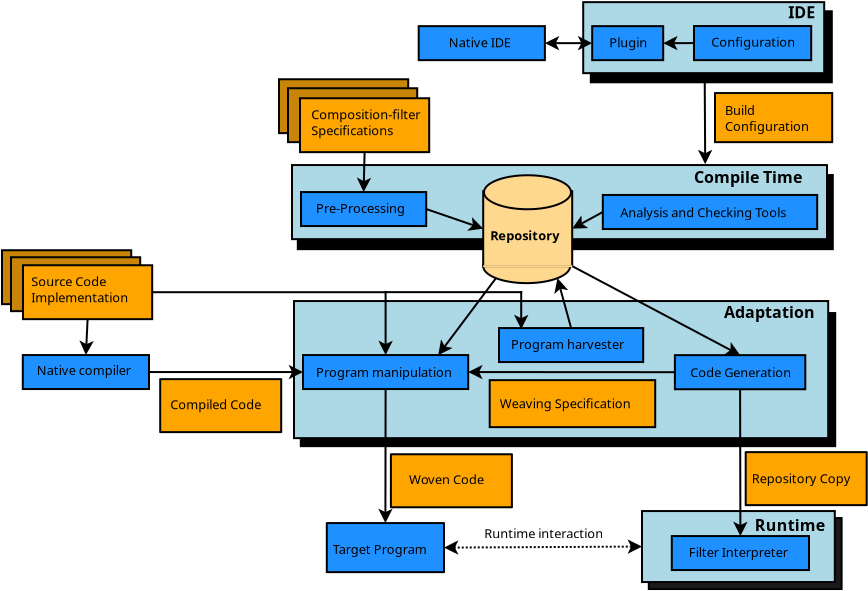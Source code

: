 <?xml version="1.0" encoding="UTF-8"?>
<dia:diagram xmlns:dia="http://www.lysator.liu.se/~alla/dia/">
  <dia:layer name="Background" visible="true">
    <dia:object type="Standard - Box" version="0" id="O0">
      <dia:attribute name="obj_pos">
        <dia:point val="25.85,22.35"/>
      </dia:attribute>
      <dia:attribute name="obj_bb">
        <dia:rectangle val="25.8,22.3;26.8,23.3"/>
      </dia:attribute>
      <dia:attribute name="elem_corner">
        <dia:point val="25.85,22.35"/>
      </dia:attribute>
      <dia:attribute name="elem_width">
        <dia:real val="0.9"/>
      </dia:attribute>
      <dia:attribute name="elem_height">
        <dia:real val="0.9"/>
      </dia:attribute>
      <dia:attribute name="show_background">
        <dia:boolean val="true"/>
      </dia:attribute>
    </dia:object>
    <dia:object type="Standard - Box" version="0" id="O1">
      <dia:attribute name="obj_pos">
        <dia:point val="29.75,21.05"/>
      </dia:attribute>
      <dia:attribute name="obj_bb">
        <dia:rectangle val="29.7,21;30.5,21.8"/>
      </dia:attribute>
      <dia:attribute name="elem_corner">
        <dia:point val="29.75,21.05"/>
      </dia:attribute>
      <dia:attribute name="elem_width">
        <dia:real val="0.7"/>
      </dia:attribute>
      <dia:attribute name="elem_height">
        <dia:real val="0.7"/>
      </dia:attribute>
      <dia:attribute name="show_background">
        <dia:boolean val="true"/>
      </dia:attribute>
    </dia:object>
    <dia:object type="Standard - Box" version="0" id="O2">
      <dia:attribute name="obj_pos">
        <dia:point val="33.93,5.157"/>
      </dia:attribute>
      <dia:attribute name="obj_bb">
        <dia:rectangle val="33.88,5.107;46.03,8.758"/>
      </dia:attribute>
      <dia:attribute name="elem_corner">
        <dia:point val="33.93,5.157"/>
      </dia:attribute>
      <dia:attribute name="elem_width">
        <dia:real val="12.05"/>
      </dia:attribute>
      <dia:attribute name="elem_height">
        <dia:real val="3.55"/>
      </dia:attribute>
      <dia:attribute name="inner_color">
        <dia:color val="#000000"/>
      </dia:attribute>
      <dia:attribute name="show_background">
        <dia:boolean val="true"/>
      </dia:attribute>
    </dia:object>
    <dia:object type="Standard - Box" version="0" id="O3">
      <dia:attribute name="obj_pos">
        <dia:point val="36.83,30.495"/>
      </dia:attribute>
      <dia:attribute name="obj_bb">
        <dia:rectangle val="36.78,30.445;46.52,34.095"/>
      </dia:attribute>
      <dia:attribute name="elem_corner">
        <dia:point val="36.83,30.495"/>
      </dia:attribute>
      <dia:attribute name="elem_width">
        <dia:real val="9.64"/>
      </dia:attribute>
      <dia:attribute name="elem_height">
        <dia:real val="3.55"/>
      </dia:attribute>
      <dia:attribute name="inner_color">
        <dia:color val="#1a1a1a"/>
      </dia:attribute>
      <dia:attribute name="show_background">
        <dia:boolean val="true"/>
      </dia:attribute>
    </dia:object>
    <dia:object type="Standard - Box" version="0" id="O4">
      <dia:attribute name="obj_pos">
        <dia:point val="19.43,20.245"/>
      </dia:attribute>
      <dia:attribute name="obj_bb">
        <dia:rectangle val="19.38,20.195;46.2,26.95"/>
      </dia:attribute>
      <dia:attribute name="elem_corner">
        <dia:point val="19.43,20.245"/>
      </dia:attribute>
      <dia:attribute name="elem_width">
        <dia:real val="26.72"/>
      </dia:attribute>
      <dia:attribute name="elem_height">
        <dia:real val="6.655"/>
      </dia:attribute>
      <dia:attribute name="inner_color">
        <dia:color val="#000000"/>
      </dia:attribute>
      <dia:attribute name="show_background">
        <dia:boolean val="true"/>
      </dia:attribute>
    </dia:object>
    <dia:object type="Standard - Box" version="0" id="O5">
      <dia:attribute name="obj_pos">
        <dia:point val="19.28,13.345"/>
      </dia:attribute>
      <dia:attribute name="obj_bb">
        <dia:rectangle val="19.23,13.295;46.08,17.1"/>
      </dia:attribute>
      <dia:attribute name="elem_corner">
        <dia:point val="19.28,13.345"/>
      </dia:attribute>
      <dia:attribute name="elem_width">
        <dia:real val="26.75"/>
      </dia:attribute>
      <dia:attribute name="elem_height">
        <dia:real val="3.705"/>
      </dia:attribute>
      <dia:attribute name="inner_color">
        <dia:color val="#000000"/>
      </dia:attribute>
      <dia:attribute name="show_background">
        <dia:boolean val="true"/>
      </dia:attribute>
    </dia:object>
    <dia:object type="Standard - Box" version="0" id="O6">
      <dia:attribute name="obj_pos">
        <dia:point val="19.09,19.645"/>
      </dia:attribute>
      <dia:attribute name="obj_bb">
        <dia:rectangle val="19.04,19.595;45.85,26.55"/>
      </dia:attribute>
      <dia:attribute name="elem_corner">
        <dia:point val="19.09,19.645"/>
      </dia:attribute>
      <dia:attribute name="elem_width">
        <dia:real val="26.71"/>
      </dia:attribute>
      <dia:attribute name="elem_height">
        <dia:real val="6.855"/>
      </dia:attribute>
      <dia:attribute name="inner_color">
        <dia:color val="#add8e6"/>
      </dia:attribute>
      <dia:attribute name="show_background">
        <dia:boolean val="true"/>
      </dia:attribute>
    </dia:object>
    <dia:object type="Standard - Box" version="0" id="O7">
      <dia:attribute name="obj_pos">
        <dia:point val="18.34,8.555"/>
      </dia:attribute>
      <dia:attribute name="obj_bb">
        <dia:rectangle val="18.29,8.505;24.85,11.3"/>
      </dia:attribute>
      <dia:attribute name="elem_corner">
        <dia:point val="18.34,8.555"/>
      </dia:attribute>
      <dia:attribute name="elem_width">
        <dia:real val="6.46"/>
      </dia:attribute>
      <dia:attribute name="elem_height">
        <dia:real val="2.695"/>
      </dia:attribute>
      <dia:attribute name="inner_color">
        <dia:color val="#c98507"/>
      </dia:attribute>
      <dia:attribute name="show_background">
        <dia:boolean val="true"/>
      </dia:attribute>
    </dia:object>
    <dia:object type="Standard - Box" version="0" id="O8">
      <dia:attribute name="obj_pos">
        <dia:point val="18.79,9.005"/>
      </dia:attribute>
      <dia:attribute name="obj_bb">
        <dia:rectangle val="18.74,8.955;25.3,11.75"/>
      </dia:attribute>
      <dia:attribute name="elem_corner">
        <dia:point val="18.79,9.005"/>
      </dia:attribute>
      <dia:attribute name="elem_width">
        <dia:real val="6.46"/>
      </dia:attribute>
      <dia:attribute name="elem_height">
        <dia:real val="2.695"/>
      </dia:attribute>
      <dia:attribute name="inner_color">
        <dia:color val="#c98507"/>
      </dia:attribute>
      <dia:attribute name="show_background">
        <dia:boolean val="true"/>
      </dia:attribute>
    </dia:object>
    <dia:object type="Standard - Box" version="0" id="O9">
      <dia:attribute name="obj_pos">
        <dia:point val="19.39,9.505"/>
      </dia:attribute>
      <dia:attribute name="obj_bb">
        <dia:rectangle val="19.34,9.455;25.9,12.25"/>
      </dia:attribute>
      <dia:attribute name="elem_corner">
        <dia:point val="19.39,9.505"/>
      </dia:attribute>
      <dia:attribute name="elem_width">
        <dia:real val="6.46"/>
      </dia:attribute>
      <dia:attribute name="elem_height">
        <dia:real val="2.695"/>
      </dia:attribute>
      <dia:attribute name="inner_color">
        <dia:color val="#ffa500"/>
      </dia:attribute>
      <dia:attribute name="show_background">
        <dia:boolean val="true"/>
      </dia:attribute>
    </dia:object>
    <dia:object type="Standard - Text" version="1" id="O10">
      <dia:attribute name="obj_pos">
        <dia:point val="19.95,10.55"/>
      </dia:attribute>
      <dia:attribute name="obj_bb">
        <dia:rectangle val="19.95,9.85;25.65,11.6"/>
      </dia:attribute>
      <dia:attribute name="text">
        <dia:composite type="text">
          <dia:attribute name="string">
            <dia:string>#Composition-filter
Specifications#</dia:string>
          </dia:attribute>
          <dia:attribute name="font">
            <dia:font family="sans" style="0" name="Helvetica"/>
          </dia:attribute>
          <dia:attribute name="height">
            <dia:real val="0.8"/>
          </dia:attribute>
          <dia:attribute name="pos">
            <dia:point val="19.95,10.55"/>
          </dia:attribute>
          <dia:attribute name="color">
            <dia:color val="#000000"/>
          </dia:attribute>
          <dia:attribute name="alignment">
            <dia:enum val="0"/>
          </dia:attribute>
        </dia:composite>
      </dia:attribute>
      <dia:attribute name="valign">
        <dia:enum val="3"/>
      </dia:attribute>
    </dia:object>
    <dia:object type="Standard - Box" version="0" id="O11">
      <dia:attribute name="obj_pos">
        <dia:point val="4.49,17.105"/>
      </dia:attribute>
      <dia:attribute name="obj_bb">
        <dia:rectangle val="4.44,17.055;11,19.85"/>
      </dia:attribute>
      <dia:attribute name="elem_corner">
        <dia:point val="4.49,17.105"/>
      </dia:attribute>
      <dia:attribute name="elem_width">
        <dia:real val="6.46"/>
      </dia:attribute>
      <dia:attribute name="elem_height">
        <dia:real val="2.695"/>
      </dia:attribute>
      <dia:attribute name="inner_color">
        <dia:color val="#c98507"/>
      </dia:attribute>
      <dia:attribute name="show_background">
        <dia:boolean val="true"/>
      </dia:attribute>
    </dia:object>
    <dia:object type="Standard - Box" version="0" id="O12">
      <dia:attribute name="obj_pos">
        <dia:point val="4.94,17.455"/>
      </dia:attribute>
      <dia:attribute name="obj_bb">
        <dia:rectangle val="4.89,17.405;11.45,20.2"/>
      </dia:attribute>
      <dia:attribute name="elem_corner">
        <dia:point val="4.94,17.455"/>
      </dia:attribute>
      <dia:attribute name="elem_width">
        <dia:real val="6.46"/>
      </dia:attribute>
      <dia:attribute name="elem_height">
        <dia:real val="2.695"/>
      </dia:attribute>
      <dia:attribute name="inner_color">
        <dia:color val="#c98507"/>
      </dia:attribute>
      <dia:attribute name="show_background">
        <dia:boolean val="true"/>
      </dia:attribute>
    </dia:object>
    <dia:object type="Standard - Box" version="0" id="O13">
      <dia:attribute name="obj_pos">
        <dia:point val="5.54,17.855"/>
      </dia:attribute>
      <dia:attribute name="obj_bb">
        <dia:rectangle val="5.49,17.805;12.05,20.6"/>
      </dia:attribute>
      <dia:attribute name="elem_corner">
        <dia:point val="5.54,17.855"/>
      </dia:attribute>
      <dia:attribute name="elem_width">
        <dia:real val="6.46"/>
      </dia:attribute>
      <dia:attribute name="elem_height">
        <dia:real val="2.695"/>
      </dia:attribute>
      <dia:attribute name="inner_color">
        <dia:color val="#ffa500"/>
      </dia:attribute>
      <dia:attribute name="show_background">
        <dia:boolean val="true"/>
      </dia:attribute>
    </dia:object>
    <dia:object type="Standard - Text" version="1" id="O14">
      <dia:attribute name="obj_pos">
        <dia:point val="5.95,18.9"/>
      </dia:attribute>
      <dia:attribute name="obj_bb">
        <dia:rectangle val="5.95,18.2;10.9,19.95"/>
      </dia:attribute>
      <dia:attribute name="text">
        <dia:composite type="text">
          <dia:attribute name="string">
            <dia:string>#Source Code
Implementation#</dia:string>
          </dia:attribute>
          <dia:attribute name="font">
            <dia:font family="sans" style="0" name="Helvetica"/>
          </dia:attribute>
          <dia:attribute name="height">
            <dia:real val="0.8"/>
          </dia:attribute>
          <dia:attribute name="pos">
            <dia:point val="5.95,18.9"/>
          </dia:attribute>
          <dia:attribute name="color">
            <dia:color val="#000000"/>
          </dia:attribute>
          <dia:attribute name="alignment">
            <dia:enum val="0"/>
          </dia:attribute>
        </dia:composite>
      </dia:attribute>
      <dia:attribute name="valign">
        <dia:enum val="3"/>
      </dia:attribute>
    </dia:object>
    <dia:object type="Standard - Box" version="0" id="O15">
      <dia:attribute name="obj_pos">
        <dia:point val="33.55,4.7"/>
      </dia:attribute>
      <dia:attribute name="obj_bb">
        <dia:rectangle val="33.5,4.65;45.65,8.3"/>
      </dia:attribute>
      <dia:attribute name="elem_corner">
        <dia:point val="33.55,4.7"/>
      </dia:attribute>
      <dia:attribute name="elem_width">
        <dia:real val="12.05"/>
      </dia:attribute>
      <dia:attribute name="elem_height">
        <dia:real val="3.55"/>
      </dia:attribute>
      <dia:attribute name="inner_color">
        <dia:color val="#add8e6"/>
      </dia:attribute>
      <dia:attribute name="show_background">
        <dia:boolean val="true"/>
      </dia:attribute>
    </dia:object>
    <dia:object type="Standard - Text" version="1" id="O16">
      <dia:attribute name="obj_pos">
        <dia:point val="43.8,5.5"/>
      </dia:attribute>
      <dia:attribute name="obj_bb">
        <dia:rectangle val="43.8,4.6;45.4,5.8"/>
      </dia:attribute>
      <dia:attribute name="text">
        <dia:composite type="text">
          <dia:attribute name="string">
            <dia:string>#IDE#</dia:string>
          </dia:attribute>
          <dia:attribute name="font">
            <dia:font family="sans" style="80" name="Helvetica-Bold"/>
          </dia:attribute>
          <dia:attribute name="height">
            <dia:real val="1"/>
          </dia:attribute>
          <dia:attribute name="pos">
            <dia:point val="43.8,5.5"/>
          </dia:attribute>
          <dia:attribute name="color">
            <dia:color val="#000000"/>
          </dia:attribute>
          <dia:attribute name="alignment">
            <dia:enum val="0"/>
          </dia:attribute>
        </dia:composite>
      </dia:attribute>
      <dia:attribute name="valign">
        <dia:enum val="3"/>
      </dia:attribute>
    </dia:object>
    <dia:object type="Standard - Box" version="0" id="O17">
      <dia:attribute name="obj_pos">
        <dia:point val="34,5.9"/>
      </dia:attribute>
      <dia:attribute name="obj_bb">
        <dia:rectangle val="33.95,5.85;37.6,7.65"/>
      </dia:attribute>
      <dia:attribute name="elem_corner">
        <dia:point val="34,5.9"/>
      </dia:attribute>
      <dia:attribute name="elem_width">
        <dia:real val="3.55"/>
      </dia:attribute>
      <dia:attribute name="elem_height">
        <dia:real val="1.7"/>
      </dia:attribute>
      <dia:attribute name="inner_color">
        <dia:color val="#1e90ff"/>
      </dia:attribute>
      <dia:attribute name="show_background">
        <dia:boolean val="true"/>
      </dia:attribute>
    </dia:object>
    <dia:object type="Standard - Text" version="1" id="O18">
      <dia:attribute name="obj_pos">
        <dia:point val="34.85,6.95"/>
      </dia:attribute>
      <dia:attribute name="obj_bb">
        <dia:rectangle val="34.85,6.25;36.85,7.2"/>
      </dia:attribute>
      <dia:attribute name="text">
        <dia:composite type="text">
          <dia:attribute name="string">
            <dia:string>#Plugin#</dia:string>
          </dia:attribute>
          <dia:attribute name="font">
            <dia:font family="sans" style="0" name="Helvetica"/>
          </dia:attribute>
          <dia:attribute name="height">
            <dia:real val="0.8"/>
          </dia:attribute>
          <dia:attribute name="pos">
            <dia:point val="34.85,6.95"/>
          </dia:attribute>
          <dia:attribute name="color">
            <dia:color val="#000000"/>
          </dia:attribute>
          <dia:attribute name="alignment">
            <dia:enum val="0"/>
          </dia:attribute>
        </dia:composite>
      </dia:attribute>
      <dia:attribute name="valign">
        <dia:enum val="3"/>
      </dia:attribute>
    </dia:object>
    <dia:object type="Standard - Box" version="0" id="O19">
      <dia:attribute name="obj_pos">
        <dia:point val="39.09,5.895"/>
      </dia:attribute>
      <dia:attribute name="obj_bb">
        <dia:rectangle val="39.04,5.845;45,7.65"/>
      </dia:attribute>
      <dia:attribute name="elem_corner">
        <dia:point val="39.09,5.895"/>
      </dia:attribute>
      <dia:attribute name="elem_width">
        <dia:real val="5.86"/>
      </dia:attribute>
      <dia:attribute name="elem_height">
        <dia:real val="1.705"/>
      </dia:attribute>
      <dia:attribute name="inner_color">
        <dia:color val="#1e90ff"/>
      </dia:attribute>
      <dia:attribute name="show_background">
        <dia:boolean val="true"/>
      </dia:attribute>
    </dia:object>
    <dia:object type="Standard - Text" version="1" id="O20">
      <dia:attribute name="obj_pos">
        <dia:point val="39.955,6.933"/>
      </dia:attribute>
      <dia:attribute name="obj_bb">
        <dia:rectangle val="39.955,6.232;44.255,7.183"/>
      </dia:attribute>
      <dia:attribute name="text">
        <dia:composite type="text">
          <dia:attribute name="string">
            <dia:string>#Configuration#</dia:string>
          </dia:attribute>
          <dia:attribute name="font">
            <dia:font family="sans" style="0" name="Helvetica"/>
          </dia:attribute>
          <dia:attribute name="height">
            <dia:real val="0.8"/>
          </dia:attribute>
          <dia:attribute name="pos">
            <dia:point val="39.955,6.933"/>
          </dia:attribute>
          <dia:attribute name="color">
            <dia:color val="#000000"/>
          </dia:attribute>
          <dia:attribute name="alignment">
            <dia:enum val="0"/>
          </dia:attribute>
        </dia:composite>
      </dia:attribute>
      <dia:attribute name="valign">
        <dia:enum val="3"/>
      </dia:attribute>
      <dia:connections>
        <dia:connection handle="0" to="O2" connection="8"/>
      </dia:connections>
    </dia:object>
    <dia:object type="Standard - Line" version="0" id="O21">
      <dia:attribute name="obj_pos">
        <dia:point val="39.09,6.747"/>
      </dia:attribute>
      <dia:attribute name="obj_bb">
        <dia:rectangle val="37.499,6.25;39.14,7.25"/>
      </dia:attribute>
      <dia:attribute name="conn_endpoints">
        <dia:point val="39.09,6.747"/>
        <dia:point val="37.55,6.75"/>
      </dia:attribute>
      <dia:attribute name="numcp">
        <dia:int val="1"/>
      </dia:attribute>
      <dia:attribute name="end_arrow">
        <dia:enum val="22"/>
      </dia:attribute>
      <dia:attribute name="end_arrow_length">
        <dia:real val="0.5"/>
      </dia:attribute>
      <dia:attribute name="end_arrow_width">
        <dia:real val="0.5"/>
      </dia:attribute>
      <dia:connections>
        <dia:connection handle="0" to="O19" connection="3"/>
        <dia:connection handle="1" to="O17" connection="4"/>
      </dia:connections>
    </dia:object>
    <dia:object type="Standard - Box" version="0" id="O22">
      <dia:attribute name="obj_pos">
        <dia:point val="18.99,12.845"/>
      </dia:attribute>
      <dia:attribute name="obj_bb">
        <dia:rectangle val="18.94,12.795;45.79,16.6"/>
      </dia:attribute>
      <dia:attribute name="elem_corner">
        <dia:point val="18.99,12.845"/>
      </dia:attribute>
      <dia:attribute name="elem_width">
        <dia:real val="26.75"/>
      </dia:attribute>
      <dia:attribute name="elem_height">
        <dia:real val="3.705"/>
      </dia:attribute>
      <dia:attribute name="inner_color">
        <dia:color val="#add8e6"/>
      </dia:attribute>
      <dia:attribute name="show_background">
        <dia:boolean val="true"/>
      </dia:attribute>
    </dia:object>
    <dia:object type="Standard - Text" version="1" id="O23">
      <dia:attribute name="obj_pos">
        <dia:point val="39.09,13.745"/>
      </dia:attribute>
      <dia:attribute name="obj_bb">
        <dia:rectangle val="39.09,12.845;45.44,14.045"/>
      </dia:attribute>
      <dia:attribute name="text">
        <dia:composite type="text">
          <dia:attribute name="string">
            <dia:string>#Compile Time#</dia:string>
          </dia:attribute>
          <dia:attribute name="font">
            <dia:font family="sans" style="80" name="Helvetica-Bold"/>
          </dia:attribute>
          <dia:attribute name="height">
            <dia:real val="1"/>
          </dia:attribute>
          <dia:attribute name="pos">
            <dia:point val="39.09,13.745"/>
          </dia:attribute>
          <dia:attribute name="color">
            <dia:color val="#000000"/>
          </dia:attribute>
          <dia:attribute name="alignment">
            <dia:enum val="0"/>
          </dia:attribute>
        </dia:composite>
      </dia:attribute>
      <dia:attribute name="valign">
        <dia:enum val="3"/>
      </dia:attribute>
    </dia:object>
    <dia:group>
      <dia:object type="Standard - Box" version="0" id="O24">
        <dia:attribute name="obj_pos">
          <dia:point val="34.53,14.34"/>
        </dia:attribute>
        <dia:attribute name="obj_bb">
          <dia:rectangle val="34.48,14.29;45.3,16.095"/>
        </dia:attribute>
        <dia:attribute name="elem_corner">
          <dia:point val="34.53,14.34"/>
        </dia:attribute>
        <dia:attribute name="elem_width">
          <dia:real val="10.72"/>
        </dia:attribute>
        <dia:attribute name="elem_height">
          <dia:real val="1.705"/>
        </dia:attribute>
        <dia:attribute name="inner_color">
          <dia:color val="#1e90ff"/>
        </dia:attribute>
        <dia:attribute name="show_background">
          <dia:boolean val="true"/>
        </dia:attribute>
      </dia:object>
      <dia:object type="Standard - Text" version="1" id="O25">
        <dia:attribute name="obj_pos">
          <dia:point val="35.4,15.45"/>
        </dia:attribute>
        <dia:attribute name="obj_bb">
          <dia:rectangle val="35.4,14.75;44.75,15.7"/>
        </dia:attribute>
        <dia:attribute name="text">
          <dia:composite type="text">
            <dia:attribute name="string">
              <dia:string>#Analysis and Checking Tools#</dia:string>
            </dia:attribute>
            <dia:attribute name="font">
              <dia:font family="sans" style="0" name="Helvetica"/>
            </dia:attribute>
            <dia:attribute name="height">
              <dia:real val="0.8"/>
            </dia:attribute>
            <dia:attribute name="pos">
              <dia:point val="35.4,15.45"/>
            </dia:attribute>
            <dia:attribute name="color">
              <dia:color val="#000000"/>
            </dia:attribute>
            <dia:attribute name="alignment">
              <dia:enum val="0"/>
            </dia:attribute>
          </dia:composite>
        </dia:attribute>
        <dia:attribute name="valign">
          <dia:enum val="3"/>
        </dia:attribute>
      </dia:object>
    </dia:group>
    <dia:object type="Standard - Line" version="0" id="O26">
      <dia:attribute name="obj_pos">
        <dia:point val="25.7,15.045"/>
      </dia:attribute>
      <dia:attribute name="obj_bb">
        <dia:rectangle val="25.637,14.982;28.76,16.514"/>
      </dia:attribute>
      <dia:attribute name="conn_endpoints">
        <dia:point val="25.7,15.045"/>
        <dia:point val="28.55,16.025"/>
      </dia:attribute>
      <dia:attribute name="numcp">
        <dia:int val="1"/>
      </dia:attribute>
      <dia:attribute name="end_arrow">
        <dia:enum val="22"/>
      </dia:attribute>
      <dia:attribute name="end_arrow_length">
        <dia:real val="0.5"/>
      </dia:attribute>
      <dia:attribute name="end_arrow_width">
        <dia:real val="0.5"/>
      </dia:attribute>
      <dia:connections>
        <dia:connection handle="0" to="O28" connection="4"/>
        <dia:connection handle="1" to="O61" connection="3"/>
      </dia:connections>
    </dia:object>
    <dia:object type="Standard - Line" version="0" id="O27">
      <dia:attribute name="obj_pos">
        <dia:point val="34.53,15.193"/>
      </dia:attribute>
      <dia:attribute name="obj_bb">
        <dia:rectangle val="32.717,15.125;34.598,16.488"/>
      </dia:attribute>
      <dia:attribute name="conn_endpoints">
        <dia:point val="34.53,15.193"/>
        <dia:point val="33,16.025"/>
      </dia:attribute>
      <dia:attribute name="numcp">
        <dia:int val="1"/>
      </dia:attribute>
      <dia:attribute name="end_arrow">
        <dia:enum val="22"/>
      </dia:attribute>
      <dia:attribute name="end_arrow_length">
        <dia:real val="0.5"/>
      </dia:attribute>
      <dia:attribute name="end_arrow_width">
        <dia:real val="0.5"/>
      </dia:attribute>
      <dia:connections>
        <dia:connection handle="0" to="O24" connection="3"/>
        <dia:connection handle="1" to="O61" connection="4"/>
      </dia:connections>
    </dia:object>
    <dia:group>
      <dia:object type="Standard - Box" version="0" id="O28">
        <dia:attribute name="obj_pos">
          <dia:point val="19.44,14.195"/>
        </dia:attribute>
        <dia:attribute name="obj_bb">
          <dia:rectangle val="19.39,14.145;25.75,15.945"/>
        </dia:attribute>
        <dia:attribute name="elem_corner">
          <dia:point val="19.44,14.195"/>
        </dia:attribute>
        <dia:attribute name="elem_width">
          <dia:real val="6.26"/>
        </dia:attribute>
        <dia:attribute name="elem_height">
          <dia:real val="1.7"/>
        </dia:attribute>
        <dia:attribute name="inner_color">
          <dia:color val="#1e90ff"/>
        </dia:attribute>
        <dia:attribute name="show_background">
          <dia:boolean val="true"/>
        </dia:attribute>
      </dia:object>
      <dia:object type="Standard - Text" version="1" id="O29">
        <dia:attribute name="obj_pos">
          <dia:point val="20.19,15.245"/>
        </dia:attribute>
        <dia:attribute name="obj_bb">
          <dia:rectangle val="20.19,14.545;25.29,15.495"/>
        </dia:attribute>
        <dia:attribute name="text">
          <dia:composite type="text">
            <dia:attribute name="string">
              <dia:string>#Pre-Processing#</dia:string>
            </dia:attribute>
            <dia:attribute name="font">
              <dia:font family="sans" style="0" name="Helvetica"/>
            </dia:attribute>
            <dia:attribute name="height">
              <dia:real val="0.8"/>
            </dia:attribute>
            <dia:attribute name="pos">
              <dia:point val="20.19,15.245"/>
            </dia:attribute>
            <dia:attribute name="color">
              <dia:color val="#000000"/>
            </dia:attribute>
            <dia:attribute name="alignment">
              <dia:enum val="0"/>
            </dia:attribute>
          </dia:composite>
        </dia:attribute>
        <dia:attribute name="valign">
          <dia:enum val="3"/>
        </dia:attribute>
      </dia:object>
    </dia:group>
    <dia:object type="Standard - Box" version="0" id="O30">
      <dia:attribute name="obj_pos">
        <dia:point val="40.14,9.245"/>
      </dia:attribute>
      <dia:attribute name="obj_bb">
        <dia:rectangle val="40.09,9.195;46.05,11.75"/>
      </dia:attribute>
      <dia:attribute name="elem_corner">
        <dia:point val="40.14,9.245"/>
      </dia:attribute>
      <dia:attribute name="elem_width">
        <dia:real val="5.86"/>
      </dia:attribute>
      <dia:attribute name="elem_height">
        <dia:real val="2.455"/>
      </dia:attribute>
      <dia:attribute name="inner_color">
        <dia:color val="#ffa500"/>
      </dia:attribute>
      <dia:attribute name="show_background">
        <dia:boolean val="true"/>
      </dia:attribute>
    </dia:object>
    <dia:object type="Standard - Text" version="1" id="O31">
      <dia:attribute name="obj_pos">
        <dia:point val="40.64,10.345"/>
      </dia:attribute>
      <dia:attribute name="obj_bb">
        <dia:rectangle val="40.64,9.645;44.94,11.395"/>
      </dia:attribute>
      <dia:attribute name="text">
        <dia:composite type="text">
          <dia:attribute name="string">
            <dia:string>#Build
Configuration#</dia:string>
          </dia:attribute>
          <dia:attribute name="font">
            <dia:font family="sans" style="0" name="Helvetica"/>
          </dia:attribute>
          <dia:attribute name="height">
            <dia:real val="0.8"/>
          </dia:attribute>
          <dia:attribute name="pos">
            <dia:point val="40.64,10.345"/>
          </dia:attribute>
          <dia:attribute name="color">
            <dia:color val="#000000"/>
          </dia:attribute>
          <dia:attribute name="alignment">
            <dia:enum val="0"/>
          </dia:attribute>
        </dia:composite>
      </dia:attribute>
      <dia:attribute name="valign">
        <dia:enum val="3"/>
      </dia:attribute>
    </dia:object>
    <dia:object type="Standard - Text" version="1" id="O32">
      <dia:attribute name="obj_pos">
        <dia:point val="40.59,20.495"/>
      </dia:attribute>
      <dia:attribute name="obj_bb">
        <dia:rectangle val="40.59,19.595;45.59,20.795"/>
      </dia:attribute>
      <dia:attribute name="text">
        <dia:composite type="text">
          <dia:attribute name="string">
            <dia:string>#Adaptation#</dia:string>
          </dia:attribute>
          <dia:attribute name="font">
            <dia:font family="sans" style="80" name="Helvetica-Bold"/>
          </dia:attribute>
          <dia:attribute name="height">
            <dia:real val="1"/>
          </dia:attribute>
          <dia:attribute name="pos">
            <dia:point val="40.59,20.495"/>
          </dia:attribute>
          <dia:attribute name="color">
            <dia:color val="#000000"/>
          </dia:attribute>
          <dia:attribute name="alignment">
            <dia:enum val="0"/>
          </dia:attribute>
        </dia:composite>
      </dia:attribute>
      <dia:attribute name="valign">
        <dia:enum val="3"/>
      </dia:attribute>
    </dia:object>
    <dia:object type="Standard - Box" version="0" id="O33">
      <dia:attribute name="obj_pos">
        <dia:point val="19.54,22.345"/>
      </dia:attribute>
      <dia:attribute name="obj_bb">
        <dia:rectangle val="19.49,22.295;27.85,24.095"/>
      </dia:attribute>
      <dia:attribute name="elem_corner">
        <dia:point val="19.54,22.345"/>
      </dia:attribute>
      <dia:attribute name="elem_width">
        <dia:real val="8.26"/>
      </dia:attribute>
      <dia:attribute name="elem_height">
        <dia:real val="1.7"/>
      </dia:attribute>
      <dia:attribute name="inner_color">
        <dia:color val="#1e90ff"/>
      </dia:attribute>
      <dia:attribute name="show_background">
        <dia:boolean val="true"/>
      </dia:attribute>
    </dia:object>
    <dia:object type="Standard - Text" version="1" id="O34">
      <dia:attribute name="obj_pos">
        <dia:point val="20.19,23.445"/>
      </dia:attribute>
      <dia:attribute name="obj_bb">
        <dia:rectangle val="20.19,22.745;27.34,23.695"/>
      </dia:attribute>
      <dia:attribute name="text">
        <dia:composite type="text">
          <dia:attribute name="string">
            <dia:string>#Program manipulation#</dia:string>
          </dia:attribute>
          <dia:attribute name="font">
            <dia:font family="sans" style="0" name="Helvetica"/>
          </dia:attribute>
          <dia:attribute name="height">
            <dia:real val="0.8"/>
          </dia:attribute>
          <dia:attribute name="pos">
            <dia:point val="20.19,23.445"/>
          </dia:attribute>
          <dia:attribute name="color">
            <dia:color val="#000000"/>
          </dia:attribute>
          <dia:attribute name="alignment">
            <dia:enum val="0"/>
          </dia:attribute>
        </dia:composite>
      </dia:attribute>
      <dia:attribute name="valign">
        <dia:enum val="3"/>
      </dia:attribute>
    </dia:object>
    <dia:object type="Standard - Line" version="0" id="O35">
      <dia:attribute name="obj_pos">
        <dia:point val="33,17.9"/>
      </dia:attribute>
      <dia:attribute name="obj_bb">
        <dia:rectangle val="32.932,17.832;41.674,22.815"/>
      </dia:attribute>
      <dia:attribute name="conn_endpoints">
        <dia:point val="33,17.9"/>
        <dia:point val="41.395,22.35"/>
      </dia:attribute>
      <dia:attribute name="numcp">
        <dia:int val="1"/>
      </dia:attribute>
      <dia:attribute name="end_arrow">
        <dia:enum val="22"/>
      </dia:attribute>
      <dia:attribute name="end_arrow_length">
        <dia:real val="0.5"/>
      </dia:attribute>
      <dia:attribute name="end_arrow_width">
        <dia:real val="0.5"/>
      </dia:attribute>
      <dia:connections>
        <dia:connection handle="0" to="O61" connection="7"/>
        <dia:connection handle="1" to="O76" connection="1"/>
      </dia:connections>
    </dia:object>
    <dia:object type="Standard - Line" version="0" id="O36">
      <dia:attribute name="obj_pos">
        <dia:point val="22.62,12.2"/>
      </dia:attribute>
      <dia:attribute name="obj_bb">
        <dia:rectangle val="22.069,12.149;23.071,14.258"/>
      </dia:attribute>
      <dia:attribute name="conn_endpoints">
        <dia:point val="22.62,12.2"/>
        <dia:point val="22.57,14.195"/>
      </dia:attribute>
      <dia:attribute name="numcp">
        <dia:int val="1"/>
      </dia:attribute>
      <dia:attribute name="end_arrow">
        <dia:enum val="22"/>
      </dia:attribute>
      <dia:attribute name="end_arrow_length">
        <dia:real val="0.5"/>
      </dia:attribute>
      <dia:attribute name="end_arrow_width">
        <dia:real val="0.5"/>
      </dia:attribute>
      <dia:connections>
        <dia:connection handle="0" to="O9" connection="6"/>
        <dia:connection handle="1" to="O28" connection="1"/>
      </dia:connections>
    </dia:object>
    <dia:object type="Standard - Box" version="0" id="O37">
      <dia:attribute name="obj_pos">
        <dia:point val="5.53,22.345"/>
      </dia:attribute>
      <dia:attribute name="obj_bb">
        <dia:rectangle val="5.48,22.295;11.89,24.095"/>
      </dia:attribute>
      <dia:attribute name="elem_corner">
        <dia:point val="5.53,22.345"/>
      </dia:attribute>
      <dia:attribute name="elem_width">
        <dia:real val="6.31"/>
      </dia:attribute>
      <dia:attribute name="elem_height">
        <dia:real val="1.7"/>
      </dia:attribute>
      <dia:attribute name="inner_color">
        <dia:color val="#1e90ff"/>
      </dia:attribute>
      <dia:attribute name="show_background">
        <dia:boolean val="true"/>
      </dia:attribute>
    </dia:object>
    <dia:object type="Standard - Text" version="1" id="O38">
      <dia:attribute name="obj_pos">
        <dia:point val="6.23,23.345"/>
      </dia:attribute>
      <dia:attribute name="obj_bb">
        <dia:rectangle val="6.23,22.645;11.23,23.595"/>
      </dia:attribute>
      <dia:attribute name="text">
        <dia:composite type="text">
          <dia:attribute name="string">
            <dia:string>#Native compiler#</dia:string>
          </dia:attribute>
          <dia:attribute name="font">
            <dia:font family="sans" style="0" name="Helvetica"/>
          </dia:attribute>
          <dia:attribute name="height">
            <dia:real val="0.8"/>
          </dia:attribute>
          <dia:attribute name="pos">
            <dia:point val="6.23,23.345"/>
          </dia:attribute>
          <dia:attribute name="color">
            <dia:color val="#000000"/>
          </dia:attribute>
          <dia:attribute name="alignment">
            <dia:enum val="0"/>
          </dia:attribute>
        </dia:composite>
      </dia:attribute>
      <dia:attribute name="valign">
        <dia:enum val="3"/>
      </dia:attribute>
    </dia:object>
    <dia:object type="Standard - Line" version="0" id="O39">
      <dia:attribute name="obj_pos">
        <dia:point val="8.77,20.55"/>
      </dia:attribute>
      <dia:attribute name="obj_bb">
        <dia:rectangle val="8.183,20.498;9.187,22.419"/>
      </dia:attribute>
      <dia:attribute name="conn_endpoints">
        <dia:point val="8.77,20.55"/>
        <dia:point val="8.685,22.345"/>
      </dia:attribute>
      <dia:attribute name="numcp">
        <dia:int val="1"/>
      </dia:attribute>
      <dia:attribute name="end_arrow">
        <dia:enum val="22"/>
      </dia:attribute>
      <dia:attribute name="end_arrow_length">
        <dia:real val="0.5"/>
      </dia:attribute>
      <dia:attribute name="end_arrow_width">
        <dia:real val="0.5"/>
      </dia:attribute>
      <dia:connections>
        <dia:connection handle="0" to="O13" connection="6"/>
        <dia:connection handle="1" to="O37" connection="1"/>
      </dia:connections>
    </dia:object>
    <dia:object type="Standard - Line" version="0" id="O40">
      <dia:attribute name="obj_pos">
        <dia:point val="11.84,23.195"/>
      </dia:attribute>
      <dia:attribute name="obj_bb">
        <dia:rectangle val="11.79,22.695;19.59,23.695"/>
      </dia:attribute>
      <dia:attribute name="conn_endpoints">
        <dia:point val="11.84,23.195"/>
        <dia:point val="19.54,23.195"/>
      </dia:attribute>
      <dia:attribute name="numcp">
        <dia:int val="1"/>
      </dia:attribute>
      <dia:attribute name="end_arrow">
        <dia:enum val="22"/>
      </dia:attribute>
      <dia:attribute name="end_arrow_length">
        <dia:real val="0.5"/>
      </dia:attribute>
      <dia:attribute name="end_arrow_width">
        <dia:real val="0.5"/>
      </dia:attribute>
      <dia:connections>
        <dia:connection handle="0" to="O37" connection="4"/>
        <dia:connection handle="1" to="O33" connection="3"/>
      </dia:connections>
    </dia:object>
    <dia:object type="Standard - Box" version="0" id="O41">
      <dia:attribute name="obj_pos">
        <dia:point val="20.73,30.745"/>
      </dia:attribute>
      <dia:attribute name="obj_bb">
        <dia:rectangle val="20.68,30.695;26.64,33.25"/>
      </dia:attribute>
      <dia:attribute name="elem_corner">
        <dia:point val="20.73,30.745"/>
      </dia:attribute>
      <dia:attribute name="elem_width">
        <dia:real val="5.86"/>
      </dia:attribute>
      <dia:attribute name="elem_height">
        <dia:real val="2.455"/>
      </dia:attribute>
      <dia:attribute name="inner_color">
        <dia:color val="#1e90ff"/>
      </dia:attribute>
      <dia:attribute name="show_background">
        <dia:boolean val="true"/>
      </dia:attribute>
      <dia:attribute name="corner_radius">
        <dia:real val="1.175e-039"/>
      </dia:attribute>
    </dia:object>
    <dia:object type="Standard - Text" version="1" id="O42">
      <dia:attribute name="obj_pos">
        <dia:point val="21.03,32.295"/>
      </dia:attribute>
      <dia:attribute name="obj_bb">
        <dia:rectangle val="21.03,31.595;26.18,32.545"/>
      </dia:attribute>
      <dia:attribute name="text">
        <dia:composite type="text">
          <dia:attribute name="string">
            <dia:string>#Target Program#</dia:string>
          </dia:attribute>
          <dia:attribute name="font">
            <dia:font family="sans" style="0" name="Helvetica"/>
          </dia:attribute>
          <dia:attribute name="height">
            <dia:real val="0.8"/>
          </dia:attribute>
          <dia:attribute name="pos">
            <dia:point val="21.03,32.295"/>
          </dia:attribute>
          <dia:attribute name="color">
            <dia:color val="#000000"/>
          </dia:attribute>
          <dia:attribute name="alignment">
            <dia:enum val="0"/>
          </dia:attribute>
        </dia:composite>
      </dia:attribute>
      <dia:attribute name="valign">
        <dia:enum val="3"/>
      </dia:attribute>
    </dia:object>
    <dia:object type="Standard - Box" version="0" id="O43">
      <dia:attribute name="obj_pos">
        <dia:point val="36.49,30.145"/>
      </dia:attribute>
      <dia:attribute name="obj_bb">
        <dia:rectangle val="36.44,30.095;46.18,33.745"/>
      </dia:attribute>
      <dia:attribute name="elem_corner">
        <dia:point val="36.49,30.145"/>
      </dia:attribute>
      <dia:attribute name="elem_width">
        <dia:real val="9.64"/>
      </dia:attribute>
      <dia:attribute name="elem_height">
        <dia:real val="3.55"/>
      </dia:attribute>
      <dia:attribute name="inner_color">
        <dia:color val="#add8e6"/>
      </dia:attribute>
      <dia:attribute name="show_background">
        <dia:boolean val="true"/>
      </dia:attribute>
    </dia:object>
    <dia:object type="Standard - Text" version="1" id="O44">
      <dia:attribute name="obj_pos">
        <dia:point val="42.13,31.145"/>
      </dia:attribute>
      <dia:attribute name="obj_bb">
        <dia:rectangle val="42.13,30.245;45.93,31.445"/>
      </dia:attribute>
      <dia:attribute name="text">
        <dia:composite type="text">
          <dia:attribute name="string">
            <dia:string>#Runtime#</dia:string>
          </dia:attribute>
          <dia:attribute name="font">
            <dia:font family="sans" style="80" name="Helvetica-Bold"/>
          </dia:attribute>
          <dia:attribute name="height">
            <dia:real val="1"/>
          </dia:attribute>
          <dia:attribute name="pos">
            <dia:point val="42.13,31.145"/>
          </dia:attribute>
          <dia:attribute name="color">
            <dia:color val="#000000"/>
          </dia:attribute>
          <dia:attribute name="alignment">
            <dia:enum val="0"/>
          </dia:attribute>
        </dia:composite>
      </dia:attribute>
      <dia:attribute name="valign">
        <dia:enum val="3"/>
      </dia:attribute>
    </dia:object>
    <dia:object type="Standard - Line" version="0" id="O45">
      <dia:attribute name="obj_pos">
        <dia:point val="41.395,24.055"/>
      </dia:attribute>
      <dia:attribute name="obj_bb">
        <dia:rectangle val="40.91,24.005;41.91,31.446"/>
      </dia:attribute>
      <dia:attribute name="conn_endpoints">
        <dia:point val="41.395,24.055"/>
        <dia:point val="41.41,31.395"/>
      </dia:attribute>
      <dia:attribute name="numcp">
        <dia:int val="1"/>
      </dia:attribute>
      <dia:attribute name="end_arrow">
        <dia:enum val="22"/>
      </dia:attribute>
      <dia:attribute name="end_arrow_length">
        <dia:real val="0.5"/>
      </dia:attribute>
      <dia:attribute name="end_arrow_width">
        <dia:real val="0.5"/>
      </dia:attribute>
      <dia:connections>
        <dia:connection handle="0" to="O76" connection="6"/>
        <dia:connection handle="1" to="O46" connection="1"/>
      </dia:connections>
    </dia:object>
    <dia:object type="Standard - Box" version="0" id="O46">
      <dia:attribute name="obj_pos">
        <dia:point val="37.98,31.395"/>
      </dia:attribute>
      <dia:attribute name="obj_bb">
        <dia:rectangle val="37.93,31.345;44.89,33.145"/>
      </dia:attribute>
      <dia:attribute name="elem_corner">
        <dia:point val="37.98,31.395"/>
      </dia:attribute>
      <dia:attribute name="elem_width">
        <dia:real val="6.86"/>
      </dia:attribute>
      <dia:attribute name="elem_height">
        <dia:real val="1.7"/>
      </dia:attribute>
      <dia:attribute name="inner_color">
        <dia:color val="#1e90ff"/>
      </dia:attribute>
      <dia:attribute name="show_background">
        <dia:boolean val="true"/>
      </dia:attribute>
    </dia:object>
    <dia:object type="Standard - Text" version="1" id="O47">
      <dia:attribute name="obj_pos">
        <dia:point val="38.83,32.445"/>
      </dia:attribute>
      <dia:attribute name="obj_bb">
        <dia:rectangle val="38.83,31.745;43.93,32.695"/>
      </dia:attribute>
      <dia:attribute name="text">
        <dia:composite type="text">
          <dia:attribute name="string">
            <dia:string>#Filter Interpreter#</dia:string>
          </dia:attribute>
          <dia:attribute name="font">
            <dia:font family="sans" style="0" name="Helvetica"/>
          </dia:attribute>
          <dia:attribute name="height">
            <dia:real val="0.8"/>
          </dia:attribute>
          <dia:attribute name="pos">
            <dia:point val="38.83,32.445"/>
          </dia:attribute>
          <dia:attribute name="color">
            <dia:color val="#000000"/>
          </dia:attribute>
          <dia:attribute name="alignment">
            <dia:enum val="0"/>
          </dia:attribute>
        </dia:composite>
      </dia:attribute>
      <dia:attribute name="valign">
        <dia:enum val="3"/>
      </dia:attribute>
    </dia:object>
    <dia:object type="Standard - Line" version="0" id="O48">
      <dia:attribute name="obj_pos">
        <dia:point val="26.59,31.973"/>
      </dia:attribute>
      <dia:attribute name="obj_bb">
        <dia:rectangle val="26.537,31.42;36.543,32.473"/>
      </dia:attribute>
      <dia:attribute name="conn_endpoints">
        <dia:point val="26.59,31.973"/>
        <dia:point val="36.49,31.92"/>
      </dia:attribute>
      <dia:attribute name="numcp">
        <dia:int val="1"/>
      </dia:attribute>
      <dia:attribute name="line_style">
        <dia:enum val="4"/>
      </dia:attribute>
      <dia:attribute name="start_arrow">
        <dia:enum val="22"/>
      </dia:attribute>
      <dia:attribute name="start_arrow_length">
        <dia:real val="0.5"/>
      </dia:attribute>
      <dia:attribute name="start_arrow_width">
        <dia:real val="0.5"/>
      </dia:attribute>
      <dia:attribute name="end_arrow">
        <dia:enum val="22"/>
      </dia:attribute>
      <dia:attribute name="end_arrow_length">
        <dia:real val="0.5"/>
      </dia:attribute>
      <dia:attribute name="end_arrow_width">
        <dia:real val="0.5"/>
      </dia:attribute>
      <dia:connections>
        <dia:connection handle="0" to="O41" connection="4"/>
        <dia:connection handle="1" to="O43" connection="3"/>
      </dia:connections>
    </dia:object>
    <dia:object type="Standard - Box" version="0" id="O49">
      <dia:attribute name="obj_pos">
        <dia:point val="12.4,23.55"/>
      </dia:attribute>
      <dia:attribute name="obj_bb">
        <dia:rectangle val="12.35,23.5;18.5,26.25"/>
      </dia:attribute>
      <dia:attribute name="elem_corner">
        <dia:point val="12.4,23.55"/>
      </dia:attribute>
      <dia:attribute name="elem_width">
        <dia:real val="6.05"/>
      </dia:attribute>
      <dia:attribute name="elem_height">
        <dia:real val="2.65"/>
      </dia:attribute>
      <dia:attribute name="inner_color">
        <dia:color val="#ffa500"/>
      </dia:attribute>
      <dia:attribute name="show_background">
        <dia:boolean val="true"/>
      </dia:attribute>
      <dia:attribute name="corner_radius">
        <dia:real val="1.175e-039"/>
      </dia:attribute>
    </dia:object>
    <dia:object type="Standard - Text" version="1" id="O50">
      <dia:attribute name="obj_pos">
        <dia:point val="12.9,25.05"/>
      </dia:attribute>
      <dia:attribute name="obj_bb">
        <dia:rectangle val="12.9,24.35;17.95,25.3"/>
      </dia:attribute>
      <dia:attribute name="text">
        <dia:composite type="text">
          <dia:attribute name="string">
            <dia:string>#Compiled Code#</dia:string>
          </dia:attribute>
          <dia:attribute name="font">
            <dia:font family="sans" style="0" name="Helvetica"/>
          </dia:attribute>
          <dia:attribute name="height">
            <dia:real val="0.8"/>
          </dia:attribute>
          <dia:attribute name="pos">
            <dia:point val="12.9,25.05"/>
          </dia:attribute>
          <dia:attribute name="color">
            <dia:color val="#000000"/>
          </dia:attribute>
          <dia:attribute name="alignment">
            <dia:enum val="0"/>
          </dia:attribute>
        </dia:composite>
      </dia:attribute>
      <dia:attribute name="valign">
        <dia:enum val="3"/>
      </dia:attribute>
    </dia:object>
    <dia:object type="Standard - Box" version="0" id="O51">
      <dia:attribute name="obj_pos">
        <dia:point val="25.325,5.9"/>
      </dia:attribute>
      <dia:attribute name="obj_bb">
        <dia:rectangle val="25.275,5.85;31.685,7.65"/>
      </dia:attribute>
      <dia:attribute name="elem_corner">
        <dia:point val="25.325,5.9"/>
      </dia:attribute>
      <dia:attribute name="elem_width">
        <dia:real val="6.31"/>
      </dia:attribute>
      <dia:attribute name="elem_height">
        <dia:real val="1.7"/>
      </dia:attribute>
      <dia:attribute name="inner_color">
        <dia:color val="#1e90ff"/>
      </dia:attribute>
      <dia:attribute name="show_background">
        <dia:boolean val="true"/>
      </dia:attribute>
    </dia:object>
    <dia:object type="Standard - Text" version="1" id="O52">
      <dia:attribute name="obj_pos">
        <dia:point val="26.825,6.95"/>
      </dia:attribute>
      <dia:attribute name="obj_bb">
        <dia:rectangle val="26.825,6.25;30.225,7.2"/>
      </dia:attribute>
      <dia:attribute name="text">
        <dia:composite type="text">
          <dia:attribute name="string">
            <dia:string>#Native IDE#</dia:string>
          </dia:attribute>
          <dia:attribute name="font">
            <dia:font family="sans" style="0" name="Helvetica"/>
          </dia:attribute>
          <dia:attribute name="height">
            <dia:real val="0.8"/>
          </dia:attribute>
          <dia:attribute name="pos">
            <dia:point val="26.825,6.95"/>
          </dia:attribute>
          <dia:attribute name="color">
            <dia:color val="#000000"/>
          </dia:attribute>
          <dia:attribute name="alignment">
            <dia:enum val="0"/>
          </dia:attribute>
        </dia:composite>
      </dia:attribute>
      <dia:attribute name="valign">
        <dia:enum val="3"/>
      </dia:attribute>
    </dia:object>
    <dia:object type="Standard - Line" version="0" id="O53">
      <dia:attribute name="obj_pos">
        <dia:point val="31.635,6.75"/>
      </dia:attribute>
      <dia:attribute name="obj_bb">
        <dia:rectangle val="31.585,6.25;34.05,7.25"/>
      </dia:attribute>
      <dia:attribute name="conn_endpoints">
        <dia:point val="31.635,6.75"/>
        <dia:point val="34,6.75"/>
      </dia:attribute>
      <dia:attribute name="numcp">
        <dia:int val="1"/>
      </dia:attribute>
      <dia:attribute name="start_arrow">
        <dia:enum val="22"/>
      </dia:attribute>
      <dia:attribute name="start_arrow_length">
        <dia:real val="0.5"/>
      </dia:attribute>
      <dia:attribute name="start_arrow_width">
        <dia:real val="0.5"/>
      </dia:attribute>
      <dia:attribute name="end_arrow">
        <dia:enum val="22"/>
      </dia:attribute>
      <dia:attribute name="end_arrow_length">
        <dia:real val="0.5"/>
      </dia:attribute>
      <dia:attribute name="end_arrow_width">
        <dia:real val="0.5"/>
      </dia:attribute>
      <dia:connections>
        <dia:connection handle="0" to="O51" connection="4"/>
        <dia:connection handle="1" to="O17" connection="3"/>
      </dia:connections>
    </dia:object>
    <dia:object type="Standard - Box" version="0" id="O54">
      <dia:attribute name="obj_pos">
        <dia:point val="41.675,27.2"/>
      </dia:attribute>
      <dia:attribute name="obj_bb">
        <dia:rectangle val="41.625,27.15;47.775,29.9"/>
      </dia:attribute>
      <dia:attribute name="elem_corner">
        <dia:point val="41.675,27.2"/>
      </dia:attribute>
      <dia:attribute name="elem_width">
        <dia:real val="6.05"/>
      </dia:attribute>
      <dia:attribute name="elem_height">
        <dia:real val="2.65"/>
      </dia:attribute>
      <dia:attribute name="inner_color">
        <dia:color val="#ffa500"/>
      </dia:attribute>
      <dia:attribute name="show_background">
        <dia:boolean val="true"/>
      </dia:attribute>
      <dia:attribute name="corner_radius">
        <dia:real val="1.175e-039"/>
      </dia:attribute>
    </dia:object>
    <dia:object type="Standard - Text" version="1" id="O55">
      <dia:attribute name="obj_pos">
        <dia:point val="41.975,28.75"/>
      </dia:attribute>
      <dia:attribute name="obj_bb">
        <dia:rectangle val="41.975,28.05;47.375,29"/>
      </dia:attribute>
      <dia:attribute name="text">
        <dia:composite type="text">
          <dia:attribute name="string">
            <dia:string>#Repository Copy#</dia:string>
          </dia:attribute>
          <dia:attribute name="font">
            <dia:font family="sans" style="0" name="Helvetica"/>
          </dia:attribute>
          <dia:attribute name="height">
            <dia:real val="0.8"/>
          </dia:attribute>
          <dia:attribute name="pos">
            <dia:point val="41.975,28.75"/>
          </dia:attribute>
          <dia:attribute name="color">
            <dia:color val="#000000"/>
          </dia:attribute>
          <dia:attribute name="alignment">
            <dia:enum val="0"/>
          </dia:attribute>
        </dia:composite>
      </dia:attribute>
      <dia:attribute name="valign">
        <dia:enum val="3"/>
      </dia:attribute>
    </dia:object>
    <dia:object type="Standard - Line" version="0" id="O56">
      <dia:attribute name="obj_pos">
        <dia:point val="23.67,24.045"/>
      </dia:attribute>
      <dia:attribute name="obj_bb">
        <dia:rectangle val="23.16,23.995;24.16,30.796"/>
      </dia:attribute>
      <dia:attribute name="conn_endpoints">
        <dia:point val="23.67,24.045"/>
        <dia:point val="23.66,30.745"/>
      </dia:attribute>
      <dia:attribute name="numcp">
        <dia:int val="1"/>
      </dia:attribute>
      <dia:attribute name="end_arrow">
        <dia:enum val="22"/>
      </dia:attribute>
      <dia:attribute name="end_arrow_length">
        <dia:real val="0.5"/>
      </dia:attribute>
      <dia:attribute name="end_arrow_width">
        <dia:real val="0.5"/>
      </dia:attribute>
      <dia:connections>
        <dia:connection handle="0" to="O33" connection="6"/>
        <dia:connection handle="1" to="O41" connection="1"/>
      </dia:connections>
    </dia:object>
    <dia:object type="Standard - Line" version="0" id="O57">
      <dia:attribute name="obj_pos">
        <dia:point val="39.625,8.45"/>
      </dia:attribute>
      <dia:attribute name="obj_bb">
        <dia:rectangle val="39.15,8.4;40.15,12.853"/>
      </dia:attribute>
      <dia:attribute name="conn_endpoints">
        <dia:point val="39.625,8.45"/>
        <dia:point val="39.65,12.8"/>
      </dia:attribute>
      <dia:attribute name="numcp">
        <dia:int val="1"/>
      </dia:attribute>
      <dia:attribute name="end_arrow">
        <dia:enum val="22"/>
      </dia:attribute>
      <dia:attribute name="end_arrow_length">
        <dia:real val="0.5"/>
      </dia:attribute>
      <dia:attribute name="end_arrow_width">
        <dia:real val="0.5"/>
      </dia:attribute>
    </dia:object>
    <dia:object type="Standard - ZigZagLine" version="1" id="O58">
      <dia:attribute name="obj_pos">
        <dia:point val="12,19.203"/>
      </dia:attribute>
      <dia:attribute name="obj_bb">
        <dia:rectangle val="11.95,19.152;24.17,22.395"/>
      </dia:attribute>
      <dia:attribute name="orth_points">
        <dia:point val="12,19.203"/>
        <dia:point val="23.67,19.203"/>
        <dia:point val="23.67,22.345"/>
      </dia:attribute>
      <dia:attribute name="orth_orient">
        <dia:enum val="0"/>
        <dia:enum val="1"/>
      </dia:attribute>
      <dia:attribute name="autorouting">
        <dia:boolean val="true"/>
      </dia:attribute>
      <dia:attribute name="end_arrow">
        <dia:enum val="22"/>
      </dia:attribute>
      <dia:attribute name="end_arrow_length">
        <dia:real val="0.5"/>
      </dia:attribute>
      <dia:attribute name="end_arrow_width">
        <dia:real val="0.5"/>
      </dia:attribute>
      <dia:connections>
        <dia:connection handle="0" to="O13" connection="4"/>
        <dia:connection handle="1" to="O33" connection="1"/>
      </dia:connections>
    </dia:object>
    <dia:object type="Standard - Line" version="0" id="O59">
      <dia:attribute name="obj_pos">
        <dia:point val="32.945,20.995"/>
      </dia:attribute>
      <dia:attribute name="obj_bb">
        <dia:rectangle val="31.767,18.321;33.007,21.056"/>
      </dia:attribute>
      <dia:attribute name="conn_endpoints">
        <dia:point val="32.945,20.995"/>
        <dia:point val="32.263,18.501"/>
      </dia:attribute>
      <dia:attribute name="numcp">
        <dia:int val="1"/>
      </dia:attribute>
      <dia:attribute name="end_arrow">
        <dia:enum val="22"/>
      </dia:attribute>
      <dia:attribute name="end_arrow_length">
        <dia:real val="0.5"/>
      </dia:attribute>
      <dia:attribute name="end_arrow_width">
        <dia:real val="0.5"/>
      </dia:attribute>
      <dia:connections>
        <dia:connection handle="0" to="O72" connection="1"/>
        <dia:connection handle="1" to="O60" connection="7"/>
      </dia:connections>
    </dia:object>
    <dia:group>
      <dia:object type="Standard - Ellipse" version="0" id="O60">
        <dia:attribute name="obj_pos">
          <dia:point val="28.55,17.05"/>
        </dia:attribute>
        <dia:attribute name="obj_bb">
          <dia:rectangle val="28.5,17;32.95,18.8"/>
        </dia:attribute>
        <dia:attribute name="elem_corner">
          <dia:point val="28.55,17.05"/>
        </dia:attribute>
        <dia:attribute name="elem_width">
          <dia:real val="4.35"/>
        </dia:attribute>
        <dia:attribute name="elem_height">
          <dia:real val="1.7"/>
        </dia:attribute>
        <dia:attribute name="inner_color">
          <dia:color val="#ffd890"/>
        </dia:attribute>
      </dia:object>
      <dia:object type="Standard - Box" version="0" id="O61">
        <dia:attribute name="obj_pos">
          <dia:point val="28.55,14.15"/>
        </dia:attribute>
        <dia:attribute name="obj_bb">
          <dia:rectangle val="28.5,14.1;33.05,17.95"/>
        </dia:attribute>
        <dia:attribute name="elem_corner">
          <dia:point val="28.55,14.15"/>
        </dia:attribute>
        <dia:attribute name="elem_width">
          <dia:real val="4.45"/>
        </dia:attribute>
        <dia:attribute name="elem_height">
          <dia:real val="3.75"/>
        </dia:attribute>
        <dia:attribute name="inner_color">
          <dia:color val="#ffd890"/>
        </dia:attribute>
        <dia:attribute name="show_background">
          <dia:boolean val="true"/>
        </dia:attribute>
      </dia:object>
      <dia:object type="Standard - Ellipse" version="0" id="O62">
        <dia:attribute name="obj_pos">
          <dia:point val="28.59,13.355"/>
        </dia:attribute>
        <dia:attribute name="obj_bb">
          <dia:rectangle val="28.54,13.305;32.99,15.105"/>
        </dia:attribute>
        <dia:attribute name="elem_corner">
          <dia:point val="28.59,13.355"/>
        </dia:attribute>
        <dia:attribute name="elem_width">
          <dia:real val="4.35"/>
        </dia:attribute>
        <dia:attribute name="elem_height">
          <dia:real val="1.7"/>
        </dia:attribute>
        <dia:attribute name="inner_color">
          <dia:color val="#ffd890"/>
        </dia:attribute>
      </dia:object>
      <dia:object type="Standard - Line" version="0" id="O63">
        <dia:attribute name="obj_pos">
          <dia:point val="28.55,17.9"/>
        </dia:attribute>
        <dia:attribute name="obj_bb">
          <dia:rectangle val="28.5,17.85;33.05,17.95"/>
        </dia:attribute>
        <dia:attribute name="conn_endpoints">
          <dia:point val="28.55,17.9"/>
          <dia:point val="33,17.9"/>
        </dia:attribute>
        <dia:attribute name="numcp">
          <dia:int val="1"/>
        </dia:attribute>
        <dia:attribute name="line_color">
          <dia:color val="#ffd890"/>
        </dia:attribute>
        <dia:connections>
          <dia:connection handle="0" to="O60" connection="3"/>
          <dia:connection handle="1" to="O61" connection="7"/>
        </dia:connections>
      </dia:object>
      <dia:object type="Standard - Text" version="1" id="O64">
        <dia:attribute name="obj_pos">
          <dia:point val="28.9,16.6"/>
        </dia:attribute>
        <dia:attribute name="obj_bb">
          <dia:rectangle val="28.9,15.9;32.75,16.9"/>
        </dia:attribute>
        <dia:attribute name="text">
          <dia:composite type="text">
            <dia:attribute name="string">
              <dia:string>#Repository#</dia:string>
            </dia:attribute>
            <dia:attribute name="font">
              <dia:font family="sans" style="80" name="Helvetica-Bold"/>
            </dia:attribute>
            <dia:attribute name="height">
              <dia:real val="0.8"/>
            </dia:attribute>
            <dia:attribute name="pos">
              <dia:point val="28.9,16.6"/>
            </dia:attribute>
            <dia:attribute name="color">
              <dia:color val="#000000"/>
            </dia:attribute>
            <dia:attribute name="alignment">
              <dia:enum val="0"/>
            </dia:attribute>
          </dia:composite>
        </dia:attribute>
        <dia:attribute name="valign">
          <dia:enum val="3"/>
        </dia:attribute>
      </dia:object>
    </dia:group>
    <dia:object type="Standard - Box" version="0" id="O65">
      <dia:attribute name="obj_pos">
        <dia:point val="28.875,23.6"/>
      </dia:attribute>
      <dia:attribute name="obj_bb">
        <dia:rectangle val="28.825,23.55;37.2,26"/>
      </dia:attribute>
      <dia:attribute name="elem_corner">
        <dia:point val="28.875,23.6"/>
      </dia:attribute>
      <dia:attribute name="elem_width">
        <dia:real val="8.275"/>
      </dia:attribute>
      <dia:attribute name="elem_height">
        <dia:real val="2.35"/>
      </dia:attribute>
      <dia:attribute name="inner_color">
        <dia:color val="#ffa500"/>
      </dia:attribute>
      <dia:attribute name="show_background">
        <dia:boolean val="true"/>
      </dia:attribute>
    </dia:object>
    <dia:object type="Standard - Text" version="1" id="O66">
      <dia:attribute name="obj_pos">
        <dia:point val="29.375,25"/>
      </dia:attribute>
      <dia:attribute name="obj_bb">
        <dia:rectangle val="29.375,24.3;36.575,25.25"/>
      </dia:attribute>
      <dia:attribute name="text">
        <dia:composite type="text">
          <dia:attribute name="string">
            <dia:string>#Weaving Specification#</dia:string>
          </dia:attribute>
          <dia:attribute name="font">
            <dia:font family="sans" style="0" name="Helvetica"/>
          </dia:attribute>
          <dia:attribute name="height">
            <dia:real val="0.8"/>
          </dia:attribute>
          <dia:attribute name="pos">
            <dia:point val="29.375,25"/>
          </dia:attribute>
          <dia:attribute name="color">
            <dia:color val="#000000"/>
          </dia:attribute>
          <dia:attribute name="alignment">
            <dia:enum val="0"/>
          </dia:attribute>
        </dia:composite>
      </dia:attribute>
      <dia:attribute name="valign">
        <dia:enum val="3"/>
      </dia:attribute>
    </dia:object>
    <dia:object type="Standard - Line" version="0" id="O67">
      <dia:attribute name="obj_pos">
        <dia:point val="29.187,18.501"/>
      </dia:attribute>
      <dia:attribute name="obj_bb">
        <dia:rectangle val="25.87,18.431;29.257,22.69"/>
      </dia:attribute>
      <dia:attribute name="conn_endpoints">
        <dia:point val="29.187,18.501"/>
        <dia:point val="26.3,22.35"/>
      </dia:attribute>
      <dia:attribute name="numcp">
        <dia:int val="1"/>
      </dia:attribute>
      <dia:attribute name="end_arrow">
        <dia:enum val="22"/>
      </dia:attribute>
      <dia:attribute name="end_arrow_length">
        <dia:real val="0.5"/>
      </dia:attribute>
      <dia:attribute name="end_arrow_width">
        <dia:real val="0.5"/>
      </dia:attribute>
      <dia:connections>
        <dia:connection handle="0" to="O60" connection="5"/>
        <dia:connection handle="1" to="O0" connection="1"/>
      </dia:connections>
    </dia:object>
    <dia:object type="Standard - Line" version="0" id="O68">
      <dia:attribute name="obj_pos">
        <dia:point val="38.135,23.202"/>
      </dia:attribute>
      <dia:attribute name="obj_bb">
        <dia:rectangle val="27.75,22.695;38.185,23.695"/>
      </dia:attribute>
      <dia:attribute name="conn_endpoints">
        <dia:point val="38.135,23.202"/>
        <dia:point val="27.8,23.195"/>
      </dia:attribute>
      <dia:attribute name="numcp">
        <dia:int val="1"/>
      </dia:attribute>
      <dia:attribute name="end_arrow">
        <dia:enum val="22"/>
      </dia:attribute>
      <dia:attribute name="end_arrow_length">
        <dia:real val="0.5"/>
      </dia:attribute>
      <dia:attribute name="end_arrow_width">
        <dia:real val="0.5"/>
      </dia:attribute>
      <dia:connections>
        <dia:connection handle="0" to="O76" connection="3"/>
        <dia:connection handle="1" to="O33" connection="4"/>
      </dia:connections>
    </dia:object>
    <dia:object type="Standard - Box" version="0" id="O69">
      <dia:attribute name="obj_pos">
        <dia:point val="23.935,27.305"/>
      </dia:attribute>
      <dia:attribute name="obj_bb">
        <dia:rectangle val="23.885,27.255;30.035,30.005"/>
      </dia:attribute>
      <dia:attribute name="elem_corner">
        <dia:point val="23.935,27.305"/>
      </dia:attribute>
      <dia:attribute name="elem_width">
        <dia:real val="6.05"/>
      </dia:attribute>
      <dia:attribute name="elem_height">
        <dia:real val="2.65"/>
      </dia:attribute>
      <dia:attribute name="inner_color">
        <dia:color val="#ffa500"/>
      </dia:attribute>
      <dia:attribute name="show_background">
        <dia:boolean val="true"/>
      </dia:attribute>
      <dia:attribute name="corner_radius">
        <dia:real val="1.175e-039"/>
      </dia:attribute>
    </dia:object>
    <dia:object type="Standard - Text" version="1" id="O70">
      <dia:attribute name="obj_pos">
        <dia:point val="24.835,28.805"/>
      </dia:attribute>
      <dia:attribute name="obj_bb">
        <dia:rectangle val="24.835,28.105;29.085,29.055"/>
      </dia:attribute>
      <dia:attribute name="text">
        <dia:composite type="text">
          <dia:attribute name="string">
            <dia:string>#Woven Code#</dia:string>
          </dia:attribute>
          <dia:attribute name="font">
            <dia:font family="sans" style="0" name="Helvetica"/>
          </dia:attribute>
          <dia:attribute name="height">
            <dia:real val="0.8"/>
          </dia:attribute>
          <dia:attribute name="pos">
            <dia:point val="24.835,28.805"/>
          </dia:attribute>
          <dia:attribute name="color">
            <dia:color val="#000000"/>
          </dia:attribute>
          <dia:attribute name="alignment">
            <dia:enum val="0"/>
          </dia:attribute>
        </dia:composite>
      </dia:attribute>
      <dia:attribute name="valign">
        <dia:enum val="3"/>
      </dia:attribute>
    </dia:object>
    <dia:object type="Standard - Text" version="1" id="O71">
      <dia:attribute name="obj_pos">
        <dia:point val="28.6,31.5"/>
      </dia:attribute>
      <dia:attribute name="obj_bb">
        <dia:rectangle val="28.6,30.8;34.9,31.75"/>
      </dia:attribute>
      <dia:attribute name="text">
        <dia:composite type="text">
          <dia:attribute name="string">
            <dia:string>#Runtime interaction#</dia:string>
          </dia:attribute>
          <dia:attribute name="font">
            <dia:font family="sans" style="0" name="Helvetica"/>
          </dia:attribute>
          <dia:attribute name="height">
            <dia:real val="0.8"/>
          </dia:attribute>
          <dia:attribute name="pos">
            <dia:point val="28.6,31.5"/>
          </dia:attribute>
          <dia:attribute name="color">
            <dia:color val="#000000"/>
          </dia:attribute>
          <dia:attribute name="alignment">
            <dia:enum val="0"/>
          </dia:attribute>
        </dia:composite>
      </dia:attribute>
      <dia:attribute name="valign">
        <dia:enum val="3"/>
      </dia:attribute>
    </dia:object>
    <dia:group>
      <dia:object type="Standard - Box" version="0" id="O72">
        <dia:attribute name="obj_pos">
          <dia:point val="29.34,20.995"/>
        </dia:attribute>
        <dia:attribute name="obj_bb">
          <dia:rectangle val="29.29,20.945;36.6,22.745"/>
        </dia:attribute>
        <dia:attribute name="elem_corner">
          <dia:point val="29.34,20.995"/>
        </dia:attribute>
        <dia:attribute name="elem_width">
          <dia:real val="7.21"/>
        </dia:attribute>
        <dia:attribute name="elem_height">
          <dia:real val="1.7"/>
        </dia:attribute>
        <dia:attribute name="inner_color">
          <dia:color val="#1e90ff"/>
        </dia:attribute>
        <dia:attribute name="show_background">
          <dia:boolean val="true"/>
        </dia:attribute>
      </dia:object>
      <dia:object type="Standard - Text" version="1" id="O73">
        <dia:attribute name="obj_pos">
          <dia:point val="29.94,22.045"/>
        </dia:attribute>
        <dia:attribute name="obj_bb">
          <dia:rectangle val="29.94,21.345;36.04,22.295"/>
        </dia:attribute>
        <dia:attribute name="text">
          <dia:composite type="text">
            <dia:attribute name="string">
              <dia:string>#Program harvester#</dia:string>
            </dia:attribute>
            <dia:attribute name="font">
              <dia:font family="sans" style="0" name="Helvetica"/>
            </dia:attribute>
            <dia:attribute name="height">
              <dia:real val="0.8"/>
            </dia:attribute>
            <dia:attribute name="pos">
              <dia:point val="29.94,22.045"/>
            </dia:attribute>
            <dia:attribute name="color">
              <dia:color val="#000000"/>
            </dia:attribute>
            <dia:attribute name="alignment">
              <dia:enum val="0"/>
            </dia:attribute>
          </dia:composite>
        </dia:attribute>
        <dia:attribute name="valign">
          <dia:enum val="3"/>
        </dia:attribute>
      </dia:object>
    </dia:group>
    <dia:object type="Standard - Line" version="0" id="O74">
      <dia:attribute name="obj_pos">
        <dia:point val="23.6,19.2"/>
      </dia:attribute>
      <dia:attribute name="obj_bb">
        <dia:rectangle val="23.55,19.15;30.55,19.25"/>
      </dia:attribute>
      <dia:attribute name="conn_endpoints">
        <dia:point val="23.6,19.2"/>
        <dia:point val="30.5,19.2"/>
      </dia:attribute>
      <dia:attribute name="numcp">
        <dia:int val="1"/>
      </dia:attribute>
    </dia:object>
    <dia:object type="Standard - Line" version="0" id="O75">
      <dia:attribute name="obj_pos">
        <dia:point val="30.45,19.152"/>
      </dia:attribute>
      <dia:attribute name="obj_bb">
        <dia:rectangle val="29.95,19.102;30.95,21.1"/>
      </dia:attribute>
      <dia:attribute name="conn_endpoints">
        <dia:point val="30.45,19.152"/>
        <dia:point val="30.45,21.05"/>
      </dia:attribute>
      <dia:attribute name="numcp">
        <dia:int val="1"/>
      </dia:attribute>
      <dia:attribute name="end_arrow">
        <dia:enum val="22"/>
      </dia:attribute>
      <dia:attribute name="end_arrow_length">
        <dia:real val="0.5"/>
      </dia:attribute>
      <dia:attribute name="end_arrow_width">
        <dia:real val="0.5"/>
      </dia:attribute>
      <dia:connections>
        <dia:connection handle="1" to="O1" connection="2"/>
      </dia:connections>
    </dia:object>
    <dia:group>
      <dia:object type="Standard - Box" version="0" id="O76">
        <dia:attribute name="obj_pos">
          <dia:point val="38.135,22.35"/>
        </dia:attribute>
        <dia:attribute name="obj_bb">
          <dia:rectangle val="38.085,22.3;44.705,24.105"/>
        </dia:attribute>
        <dia:attribute name="elem_corner">
          <dia:point val="38.135,22.35"/>
        </dia:attribute>
        <dia:attribute name="elem_width">
          <dia:real val="6.52"/>
        </dia:attribute>
        <dia:attribute name="elem_height">
          <dia:real val="1.705"/>
        </dia:attribute>
        <dia:attribute name="inner_color">
          <dia:color val="#1e90ff"/>
        </dia:attribute>
        <dia:attribute name="show_background">
          <dia:boolean val="true"/>
        </dia:attribute>
      </dia:object>
      <dia:object type="Standard - Text" version="1" id="O77">
        <dia:attribute name="obj_pos">
          <dia:point val="38.905,23.46"/>
        </dia:attribute>
        <dia:attribute name="obj_bb">
          <dia:rectangle val="38.905,22.76;44.405,23.71"/>
        </dia:attribute>
        <dia:attribute name="text">
          <dia:composite type="text">
            <dia:attribute name="string">
              <dia:string>#Code Generation#</dia:string>
            </dia:attribute>
            <dia:attribute name="font">
              <dia:font family="sans" style="0" name="Helvetica"/>
            </dia:attribute>
            <dia:attribute name="height">
              <dia:real val="0.8"/>
            </dia:attribute>
            <dia:attribute name="pos">
              <dia:point val="38.905,23.46"/>
            </dia:attribute>
            <dia:attribute name="color">
              <dia:color val="#000000"/>
            </dia:attribute>
            <dia:attribute name="alignment">
              <dia:enum val="0"/>
            </dia:attribute>
          </dia:composite>
        </dia:attribute>
        <dia:attribute name="valign">
          <dia:enum val="3"/>
        </dia:attribute>
      </dia:object>
    </dia:group>
  </dia:layer>
</dia:diagram>
